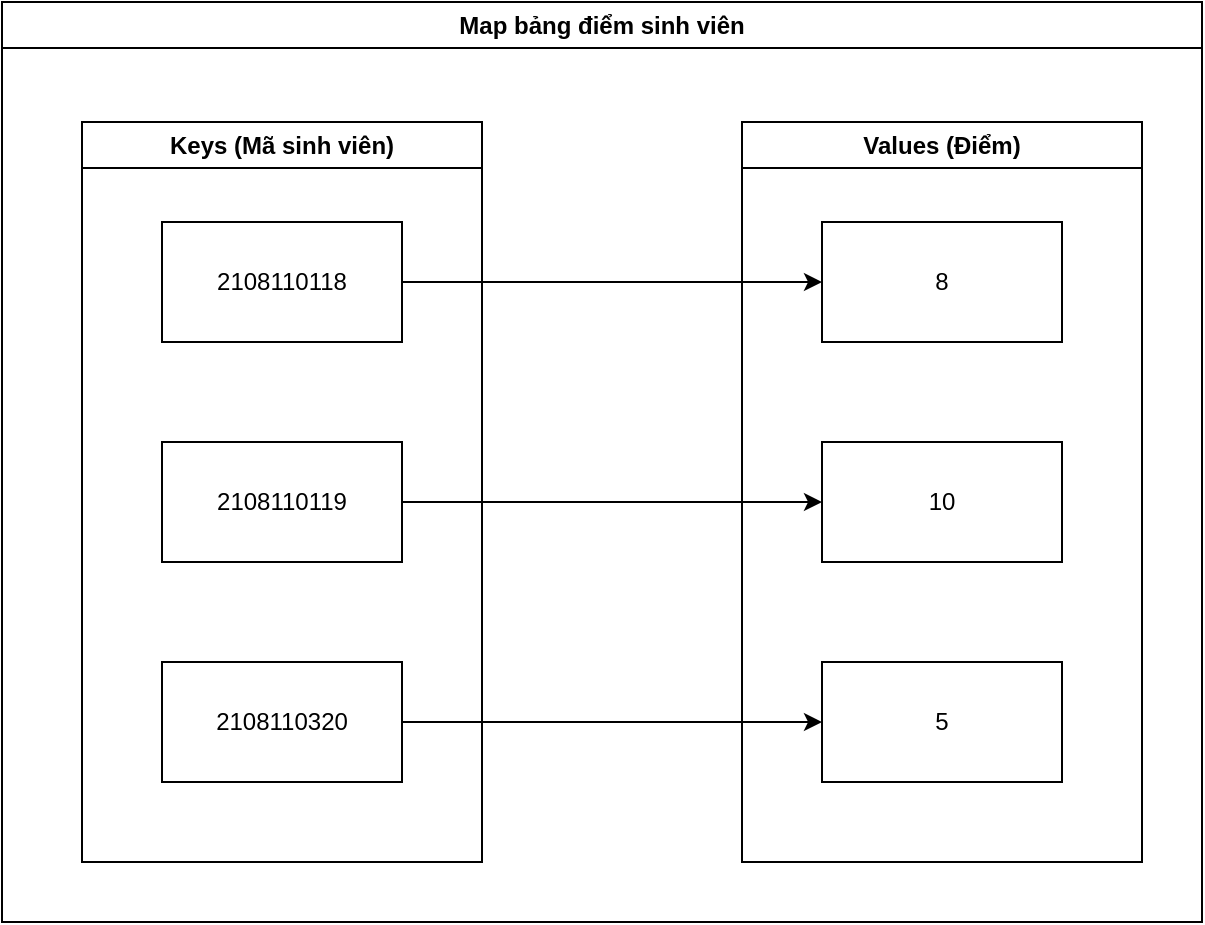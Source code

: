 <mxfile version="24.0.4" type="device">
  <diagram name="Page-1" id="Ssaea9icLMHBLdKSoYww">
    <mxGraphModel dx="1050" dy="629" grid="1" gridSize="10" guides="1" tooltips="1" connect="1" arrows="1" fold="1" page="1" pageScale="1" pageWidth="850" pageHeight="1100" math="0" shadow="0">
      <root>
        <mxCell id="0" />
        <mxCell id="1" parent="0" />
        <mxCell id="n_p2kRu5CTq_T7OHrE7E-1" value="Map bảng điểm sinh viên" style="swimlane;whiteSpace=wrap;html=1;" vertex="1" parent="1">
          <mxGeometry x="120" y="110" width="600" height="460" as="geometry" />
        </mxCell>
        <mxCell id="n_p2kRu5CTq_T7OHrE7E-2" value="Keys (Mã sinh viên)" style="swimlane;whiteSpace=wrap;html=1;" vertex="1" parent="n_p2kRu5CTq_T7OHrE7E-1">
          <mxGeometry x="40" y="60" width="200" height="370" as="geometry" />
        </mxCell>
        <mxCell id="n_p2kRu5CTq_T7OHrE7E-4" value="2108110118" style="rounded=0;whiteSpace=wrap;html=1;" vertex="1" parent="n_p2kRu5CTq_T7OHrE7E-2">
          <mxGeometry x="40" y="50" width="120" height="60" as="geometry" />
        </mxCell>
        <mxCell id="n_p2kRu5CTq_T7OHrE7E-8" value="2108110320" style="rounded=0;whiteSpace=wrap;html=1;" vertex="1" parent="n_p2kRu5CTq_T7OHrE7E-2">
          <mxGeometry x="40" y="270" width="120" height="60" as="geometry" />
        </mxCell>
        <mxCell id="n_p2kRu5CTq_T7OHrE7E-3" value="Values (Điểm)" style="swimlane;whiteSpace=wrap;html=1;" vertex="1" parent="n_p2kRu5CTq_T7OHrE7E-1">
          <mxGeometry x="370" y="60" width="200" height="370" as="geometry" />
        </mxCell>
        <mxCell id="n_p2kRu5CTq_T7OHrE7E-5" value="8" style="rounded=0;whiteSpace=wrap;html=1;" vertex="1" parent="n_p2kRu5CTq_T7OHrE7E-3">
          <mxGeometry x="40" y="50" width="120" height="60" as="geometry" />
        </mxCell>
        <mxCell id="n_p2kRu5CTq_T7OHrE7E-6" value="2108110119" style="rounded=0;whiteSpace=wrap;html=1;" vertex="1" parent="n_p2kRu5CTq_T7OHrE7E-3">
          <mxGeometry x="-290" y="160" width="120" height="60" as="geometry" />
        </mxCell>
        <mxCell id="n_p2kRu5CTq_T7OHrE7E-7" value="10" style="rounded=0;whiteSpace=wrap;html=1;" vertex="1" parent="n_p2kRu5CTq_T7OHrE7E-3">
          <mxGeometry x="40" y="160" width="120" height="60" as="geometry" />
        </mxCell>
        <mxCell id="n_p2kRu5CTq_T7OHrE7E-9" value="5" style="rounded=0;whiteSpace=wrap;html=1;" vertex="1" parent="n_p2kRu5CTq_T7OHrE7E-3">
          <mxGeometry x="40" y="270" width="120" height="60" as="geometry" />
        </mxCell>
        <mxCell id="n_p2kRu5CTq_T7OHrE7E-11" value="" style="endArrow=classic;html=1;rounded=0;" edge="1" parent="n_p2kRu5CTq_T7OHrE7E-3" source="n_p2kRu5CTq_T7OHrE7E-6" target="n_p2kRu5CTq_T7OHrE7E-7">
          <mxGeometry width="50" height="50" relative="1" as="geometry">
            <mxPoint x="-90" y="180" as="sourcePoint" />
            <mxPoint x="-40" y="130" as="targetPoint" />
          </mxGeometry>
        </mxCell>
        <mxCell id="n_p2kRu5CTq_T7OHrE7E-10" value="" style="endArrow=classic;html=1;rounded=0;" edge="1" parent="n_p2kRu5CTq_T7OHrE7E-1" source="n_p2kRu5CTq_T7OHrE7E-4" target="n_p2kRu5CTq_T7OHrE7E-5">
          <mxGeometry width="50" height="50" relative="1" as="geometry">
            <mxPoint x="280" y="240" as="sourcePoint" />
            <mxPoint x="330" y="190" as="targetPoint" />
          </mxGeometry>
        </mxCell>
        <mxCell id="n_p2kRu5CTq_T7OHrE7E-12" value="" style="endArrow=classic;html=1;rounded=0;" edge="1" parent="n_p2kRu5CTq_T7OHrE7E-1" source="n_p2kRu5CTq_T7OHrE7E-8" target="n_p2kRu5CTq_T7OHrE7E-9">
          <mxGeometry width="50" height="50" relative="1" as="geometry">
            <mxPoint x="280" y="240" as="sourcePoint" />
            <mxPoint x="330" y="190" as="targetPoint" />
          </mxGeometry>
        </mxCell>
      </root>
    </mxGraphModel>
  </diagram>
</mxfile>
